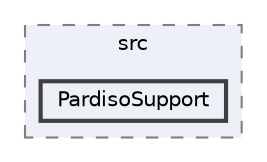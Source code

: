 digraph "external/taskflow/3rd-party/eigen-3.3.7/Eigen/src/PardisoSupport"
{
 // LATEX_PDF_SIZE
  bgcolor="transparent";
  edge [fontname=Helvetica,fontsize=10,labelfontname=Helvetica,labelfontsize=10];
  node [fontname=Helvetica,fontsize=10,shape=box,height=0.2,width=0.4];
  compound=true
  subgraph clusterdir_a1a9763e9d3031b833ce7b34f281436e {
    graph [ bgcolor="#edf0f7", pencolor="grey50", label="src", fontname=Helvetica,fontsize=10 style="filled,dashed", URL="dir_a1a9763e9d3031b833ce7b34f281436e.html",tooltip=""]
  dir_719bb9caa07b7a093b2cf8ad406a727f [label="PardisoSupport", fillcolor="#edf0f7", color="grey25", style="filled,bold", URL="dir_719bb9caa07b7a093b2cf8ad406a727f.html",tooltip=""];
  }
}
